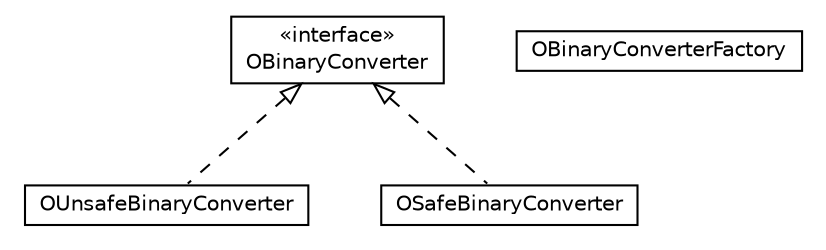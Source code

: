#!/usr/local/bin/dot
#
# Class diagram 
# Generated by UMLGraph version R5_6-24-gf6e263 (http://www.umlgraph.org/)
#

digraph G {
	edge [fontname="Helvetica",fontsize=10,labelfontname="Helvetica",labelfontsize=10];
	node [fontname="Helvetica",fontsize=10,shape=plaintext];
	nodesep=0.25;
	ranksep=0.5;
	// com.orientechnologies.common.serialization.OUnsafeBinaryConverter
	c37977 [label=<<table title="com.orientechnologies.common.serialization.OUnsafeBinaryConverter" border="0" cellborder="1" cellspacing="0" cellpadding="2" port="p" href="./OUnsafeBinaryConverter.html">
		<tr><td><table border="0" cellspacing="0" cellpadding="1">
<tr><td align="center" balign="center"> OUnsafeBinaryConverter </td></tr>
		</table></td></tr>
		</table>>, URL="./OUnsafeBinaryConverter.html", fontname="Helvetica", fontcolor="black", fontsize=10.0];
	// com.orientechnologies.common.serialization.OBinaryConverter
	c37978 [label=<<table title="com.orientechnologies.common.serialization.OBinaryConverter" border="0" cellborder="1" cellspacing="0" cellpadding="2" port="p" href="./OBinaryConverter.html">
		<tr><td><table border="0" cellspacing="0" cellpadding="1">
<tr><td align="center" balign="center"> &#171;interface&#187; </td></tr>
<tr><td align="center" balign="center"> OBinaryConverter </td></tr>
		</table></td></tr>
		</table>>, URL="./OBinaryConverter.html", fontname="Helvetica", fontcolor="black", fontsize=10.0];
	// com.orientechnologies.common.serialization.OSafeBinaryConverter
	c37979 [label=<<table title="com.orientechnologies.common.serialization.OSafeBinaryConverter" border="0" cellborder="1" cellspacing="0" cellpadding="2" port="p" href="./OSafeBinaryConverter.html">
		<tr><td><table border="0" cellspacing="0" cellpadding="1">
<tr><td align="center" balign="center"> OSafeBinaryConverter </td></tr>
		</table></td></tr>
		</table>>, URL="./OSafeBinaryConverter.html", fontname="Helvetica", fontcolor="black", fontsize=10.0];
	// com.orientechnologies.common.serialization.OBinaryConverterFactory
	c37980 [label=<<table title="com.orientechnologies.common.serialization.OBinaryConverterFactory" border="0" cellborder="1" cellspacing="0" cellpadding="2" port="p" href="./OBinaryConverterFactory.html">
		<tr><td><table border="0" cellspacing="0" cellpadding="1">
<tr><td align="center" balign="center"> OBinaryConverterFactory </td></tr>
		</table></td></tr>
		</table>>, URL="./OBinaryConverterFactory.html", fontname="Helvetica", fontcolor="black", fontsize=10.0];
	//com.orientechnologies.common.serialization.OUnsafeBinaryConverter implements com.orientechnologies.common.serialization.OBinaryConverter
	c37978:p -> c37977:p [dir=back,arrowtail=empty,style=dashed];
	//com.orientechnologies.common.serialization.OSafeBinaryConverter implements com.orientechnologies.common.serialization.OBinaryConverter
	c37978:p -> c37979:p [dir=back,arrowtail=empty,style=dashed];
}

